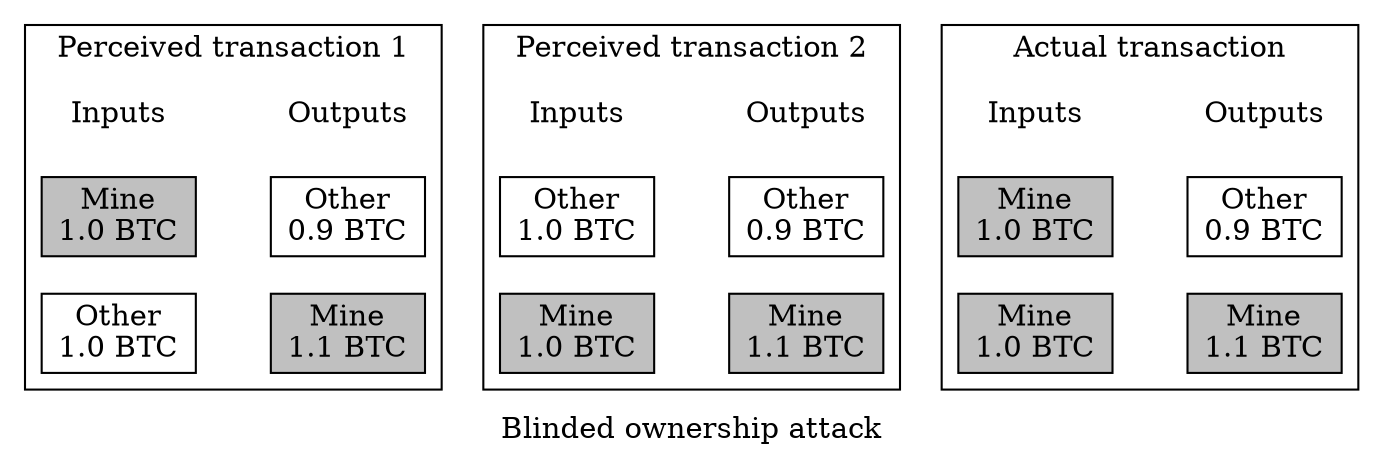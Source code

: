 digraph fake_coinjoin {

rankdir=LR

node [ shape = "box" ];
edge [ style = "invis" ];


subgraph cluster_fake1 {
  fake1_in_label [ label = "Inputs", shape = "none", height=0.1 ];
  fake1_out_label [ label = "Outputs", shape = "none", height=0.1 ];
  fake1_in_mine [ label = "Mine\n1.0 BTC", style = "filled" fillcolor = "grey" ]
  fake1_out_other [ label = "Other\n0.9 BTC" ];
  fake1_in_other [ label = "Other\n1.0 BTC" ];
  fake1_out_mine [ label = "Mine\n1.1 BTC", style = "filled" fillcolor = "grey" ];
  fake1_in_mine -> fake1_out_other;
  fake1_in_other -> fake1_out_mine;

  label = "Perceived transaction 1";
}

fake1_out_mine -> fake2_in_mine;
fake1_out_other -> fake2_in_other;

subgraph cluster_fake2 {
  fake2_in_label [ label = "Inputs", shape = "none", height=0.1 ];
  fake2_out_label [ label = "Outputs", shape = "none", height=0.1 ];
  fake2_in_mine [ label = "Mine\n1.0 BTC", style = "filled", fillcolor = "grey" ]
  fake2_out_other [ label = "Other\n0.9 BTC" ];
  fake2_in_other [ label = "Other\n1.0 BTC" ];
  fake2_out_mine [ label = "Mine\n1.1 BTC", style = "filled", fillcolor = "grey" ];
  fake2_in_other -> fake2_out_other;
  fake2_in_mine -> fake2_out_mine;

  label = "Perceived transaction 2";
}

fake2_out_mine -> actual_in_mine1;
fake2_out_other -> actual_in_mine2;

subgraph cluster_actual {
  actual_in_label [ label = "Inputs", shape = "none", height=0.1 ];
  actual_out_label [ label = "Outputs", shape = "none", height=0.1 ];
  actual_in_mine1 [ label = "Mine\n1.0 BTC", style = "filled", fillcolor = "grey" ]
  actual_out_other [ label = "Other\n0.9 BTC" ];
  actual_in_mine2 [ label = "Mine\n1.0 BTC", style = "filled", fillcolor = "grey"];
  actual_out_mine [ label = "Mine\n1.1 BTC", style = "filled", fillcolor = "grey" ];
  actual_in_mine1 -> actual_out_mine;
  actual_in_mine2 -> actual_out_other;

  label = "Actual transaction";
}

fake1_in_label -> fake1_out_label -> fake2_in_label -> fake2_out_label -> actual_in_label -> actual_out_label;

label = "Blinded ownership attack"
}
